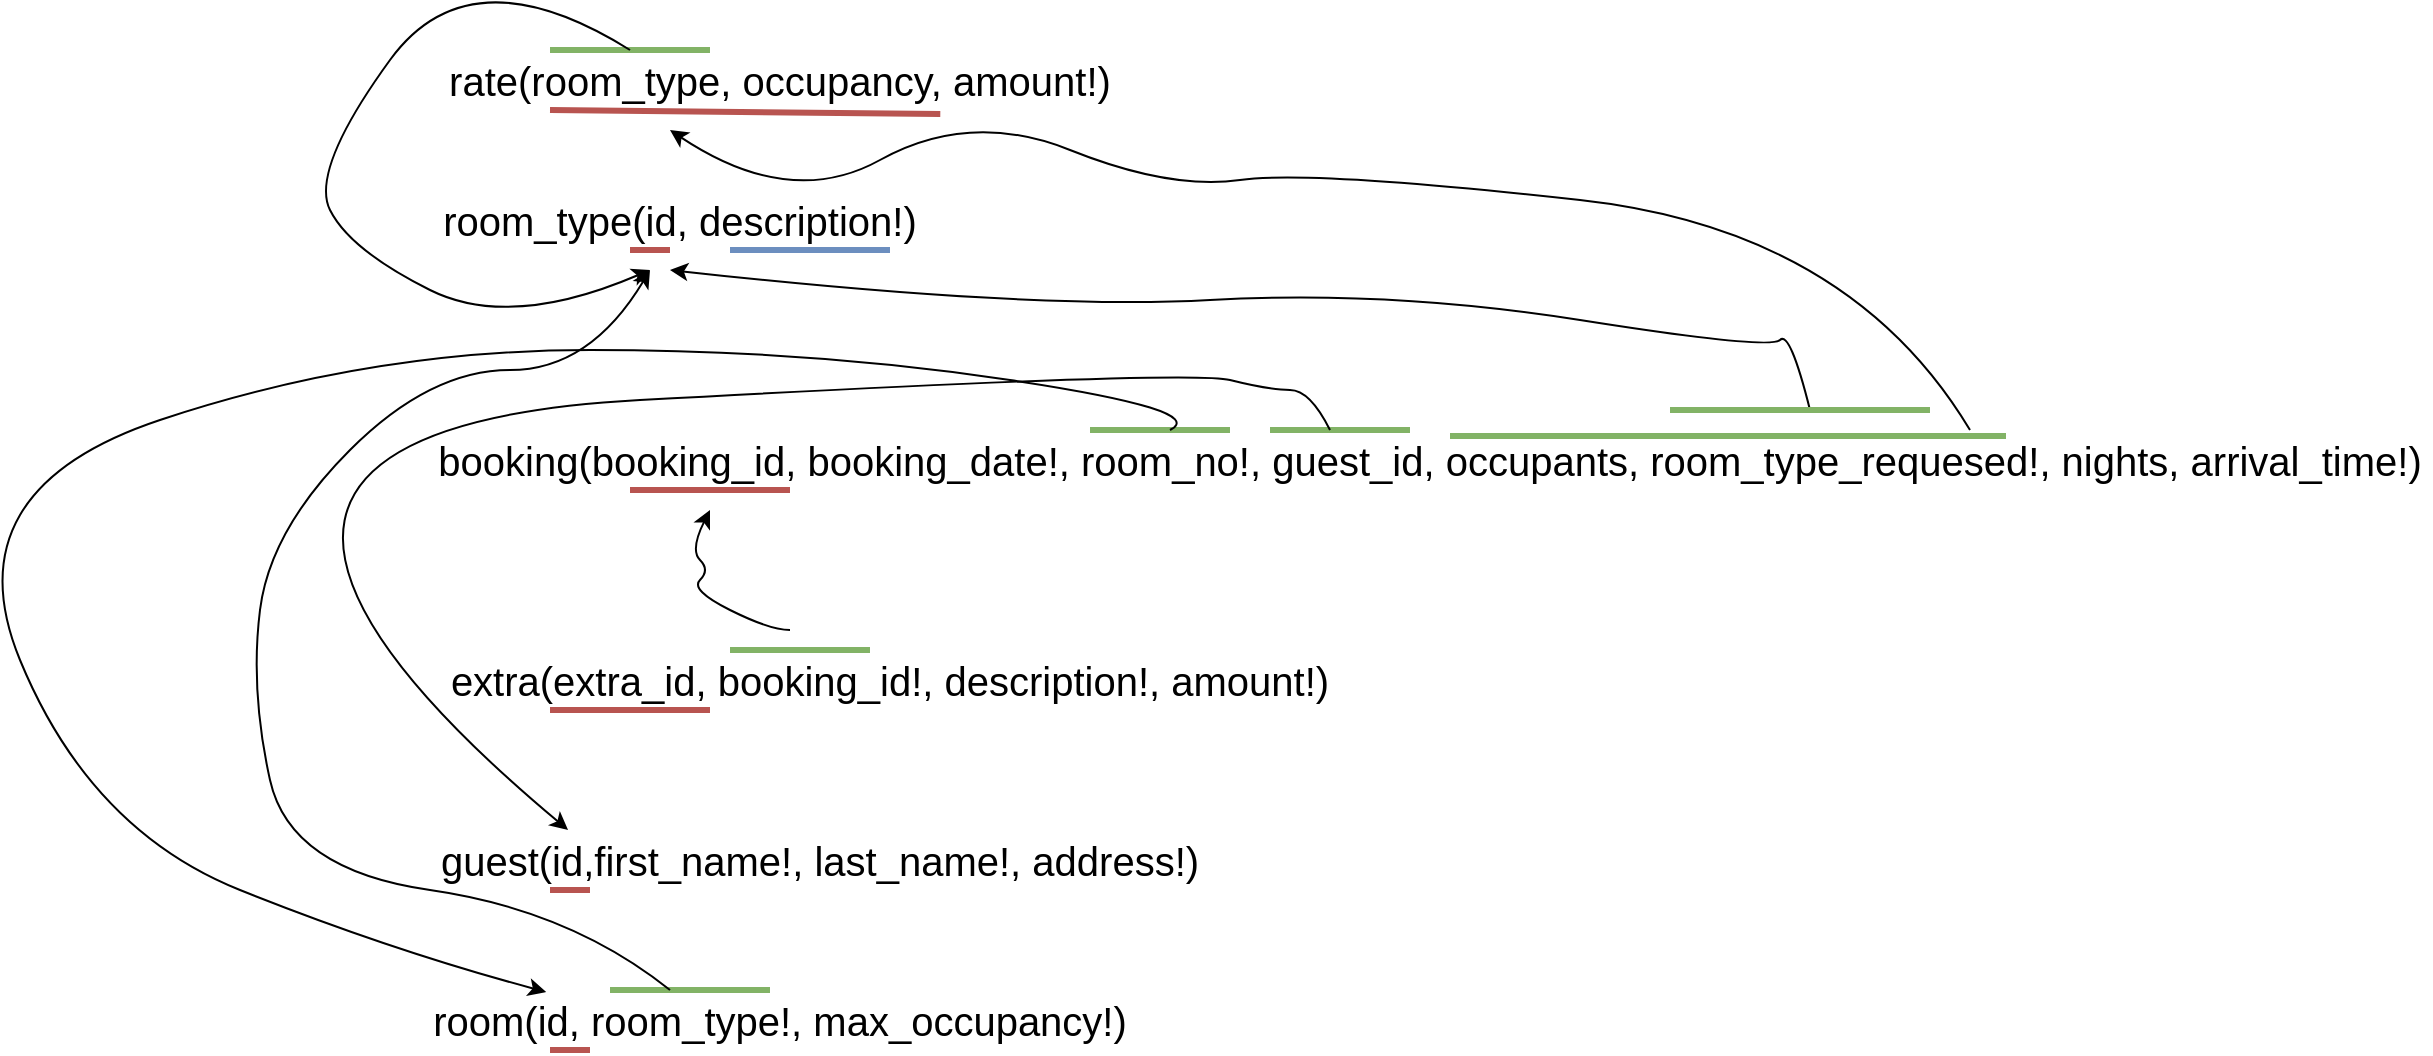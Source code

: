 <mxfile version="23.1.6" type="github">
  <diagram name="Página-1" id="WDznmtDyIMhgdQ0o0XYi">
    <mxGraphModel dx="2261" dy="790" grid="1" gridSize="10" guides="1" tooltips="1" connect="1" arrows="1" fold="1" page="1" pageScale="1" pageWidth="827" pageHeight="1169" math="0" shadow="0">
      <root>
        <mxCell id="0" />
        <mxCell id="1" parent="0" />
        <mxCell id="c4z458BnOylWiohKNyHq-1" value="&lt;font style=&quot;font-size: 20px;&quot;&gt;rate(room_type, occupancy, amount!)&lt;/font&gt;" style="text;html=1;align=center;verticalAlign=middle;whiteSpace=wrap;rounded=0;" vertex="1" parent="1">
          <mxGeometry x="80" y="100" width="350" height="30" as="geometry" />
        </mxCell>
        <mxCell id="c4z458BnOylWiohKNyHq-2" value="&lt;font style=&quot;font-size: 20px;&quot;&gt;room(id, room_type!, max_occupancy!)&lt;/font&gt;" style="text;html=1;align=center;verticalAlign=middle;whiteSpace=wrap;rounded=0;" vertex="1" parent="1">
          <mxGeometry x="80" y="570" width="350" height="30" as="geometry" />
        </mxCell>
        <mxCell id="c4z458BnOylWiohKNyHq-3" value="&lt;font style=&quot;font-size: 20px;&quot;&gt;room_type(id, description!)&lt;/font&gt;" style="text;html=1;align=center;verticalAlign=middle;whiteSpace=wrap;rounded=0;" vertex="1" parent="1">
          <mxGeometry x="80" y="170" width="250" height="30" as="geometry" />
        </mxCell>
        <mxCell id="c4z458BnOylWiohKNyHq-5" value="&lt;font style=&quot;font-size: 20px;&quot;&gt;extra(extra_id, booking_id!, description!, amount!)&lt;/font&gt;" style="text;html=1;align=center;verticalAlign=middle;whiteSpace=wrap;rounded=0;" vertex="1" parent="1">
          <mxGeometry x="80" y="400" width="460" height="30" as="geometry" />
        </mxCell>
        <mxCell id="c4z458BnOylWiohKNyHq-6" value="&lt;font style=&quot;font-size: 20px;&quot;&gt;booking(booking_id, booking_date!, room_no!, guest_id, occupants, room_type_requesed!, nights, arrival_time!)&lt;/font&gt;" style="text;html=1;align=center;verticalAlign=middle;whiteSpace=wrap;rounded=0;" vertex="1" parent="1">
          <mxGeometry x="80" y="290" width="1000" height="30" as="geometry" />
        </mxCell>
        <mxCell id="c4z458BnOylWiohKNyHq-11" value="" style="shape=link;html=1;rounded=0;fillColor=#f8cecc;strokeColor=#b85450;width=0;strokeWidth=2;" edge="1" parent="1">
          <mxGeometry width="100" relative="1" as="geometry">
            <mxPoint x="140" y="430" as="sourcePoint" />
            <mxPoint x="220" y="430" as="targetPoint" />
          </mxGeometry>
        </mxCell>
        <mxCell id="c4z458BnOylWiohKNyHq-12" value="" style="shape=link;html=1;rounded=0;fillColor=#d5e8d4;strokeColor=#82b366;width=0;strokeWidth=2;" edge="1" parent="1">
          <mxGeometry width="100" relative="1" as="geometry">
            <mxPoint x="230" y="400" as="sourcePoint" />
            <mxPoint x="300" y="400" as="targetPoint" />
          </mxGeometry>
        </mxCell>
        <mxCell id="c4z458BnOylWiohKNyHq-13" value="" style="shape=link;html=1;rounded=0;fillColor=#d5e8d4;strokeColor=#82b366;width=0;strokeWidth=2;" edge="1" parent="1">
          <mxGeometry width="100" relative="1" as="geometry">
            <mxPoint x="500" y="290" as="sourcePoint" />
            <mxPoint x="570" y="290" as="targetPoint" />
          </mxGeometry>
        </mxCell>
        <mxCell id="c4z458BnOylWiohKNyHq-15" value="" style="shape=link;html=1;rounded=0;fillColor=#d5e8d4;strokeColor=#82b366;width=0;exitX=0.51;exitY=0.1;exitDx=0;exitDy=0;exitPerimeter=0;entryX=0.788;entryY=0.1;entryDx=0;entryDy=0;entryPerimeter=0;strokeWidth=2;" edge="1" parent="1" source="c4z458BnOylWiohKNyHq-6" target="c4z458BnOylWiohKNyHq-6">
          <mxGeometry width="100" relative="1" as="geometry">
            <mxPoint x="750" y="290" as="sourcePoint" />
            <mxPoint x="820" y="290" as="targetPoint" />
          </mxGeometry>
        </mxCell>
        <mxCell id="c4z458BnOylWiohKNyHq-20" value="" style="shape=link;html=1;rounded=0;fillColor=#f8cecc;strokeColor=#b85450;width=0;strokeWidth=2;" edge="1" parent="1">
          <mxGeometry width="100" relative="1" as="geometry">
            <mxPoint x="140" y="600" as="sourcePoint" />
            <mxPoint x="160" y="600" as="targetPoint" />
          </mxGeometry>
        </mxCell>
        <mxCell id="c4z458BnOylWiohKNyHq-22" value="" style="shape=link;html=1;rounded=0;fillColor=#d5e8d4;strokeColor=#82b366;width=0;strokeWidth=2;" edge="1" parent="1" source="c4z458BnOylWiohKNyHq-7">
          <mxGeometry width="100" relative="1" as="geometry">
            <mxPoint x="140" y="490" as="sourcePoint" />
            <mxPoint x="160" y="490" as="targetPoint" />
          </mxGeometry>
        </mxCell>
        <mxCell id="c4z458BnOylWiohKNyHq-25" value="" style="shape=link;html=1;rounded=0;fillColor=#f8cecc;strokeColor=#b85450;width=0;strokeWidth=2;entryX=0.729;entryY=1.067;entryDx=0;entryDy=0;entryPerimeter=0;" edge="1" parent="1" target="c4z458BnOylWiohKNyHq-1">
          <mxGeometry width="100" relative="1" as="geometry">
            <mxPoint x="140" y="130" as="sourcePoint" />
            <mxPoint x="220" y="130" as="targetPoint" />
          </mxGeometry>
        </mxCell>
        <mxCell id="c4z458BnOylWiohKNyHq-26" value="" style="shape=link;html=1;rounded=0;fillColor=#d5e8d4;strokeColor=#82b366;width=0;strokeWidth=2;" edge="1" parent="1">
          <mxGeometry width="100" relative="1" as="geometry">
            <mxPoint x="140" y="100" as="sourcePoint" />
            <mxPoint x="220" y="100" as="targetPoint" />
          </mxGeometry>
        </mxCell>
        <mxCell id="c4z458BnOylWiohKNyHq-27" value="" style="curved=1;endArrow=classic;html=1;rounded=0;" edge="1" parent="1">
          <mxGeometry width="50" height="50" relative="1" as="geometry">
            <mxPoint x="180" y="100" as="sourcePoint" />
            <mxPoint x="190" y="210" as="targetPoint" />
            <Array as="points">
              <mxPoint x="100" y="50" />
              <mxPoint x="20" y="160" />
              <mxPoint x="40" y="200" />
              <mxPoint x="120" y="240" />
            </Array>
          </mxGeometry>
        </mxCell>
        <mxCell id="c4z458BnOylWiohKNyHq-29" value="" style="shape=link;html=1;rounded=0;fillColor=#f8cecc;strokeColor=#b85450;width=0;strokeWidth=2;" edge="1" parent="1">
          <mxGeometry width="100" relative="1" as="geometry">
            <mxPoint x="180" y="200" as="sourcePoint" />
            <mxPoint x="200" y="200" as="targetPoint" />
          </mxGeometry>
        </mxCell>
        <mxCell id="c4z458BnOylWiohKNyHq-30" value="" style="shape=link;html=1;rounded=0;fillColor=#d5e8d4;strokeColor=#82b366;width=0;strokeWidth=2;" edge="1" parent="1">
          <mxGeometry width="100" relative="1" as="geometry">
            <mxPoint x="170" y="570" as="sourcePoint" />
            <mxPoint x="250" y="570" as="targetPoint" />
          </mxGeometry>
        </mxCell>
        <mxCell id="c4z458BnOylWiohKNyHq-31" value="" style="curved=1;endArrow=classic;html=1;rounded=0;" edge="1" parent="1">
          <mxGeometry width="50" height="50" relative="1" as="geometry">
            <mxPoint x="200" y="570" as="sourcePoint" />
            <mxPoint x="190" y="210" as="targetPoint" />
            <Array as="points">
              <mxPoint x="150" y="530" />
              <mxPoint x="10" y="510" />
              <mxPoint x="-10" y="420" />
              <mxPoint y="340" />
              <mxPoint x="80" y="260" />
              <mxPoint x="160" y="260" />
            </Array>
          </mxGeometry>
        </mxCell>
        <mxCell id="c4z458BnOylWiohKNyHq-32" value="" style="shape=link;html=1;rounded=0;fillColor=#d5e8d4;strokeColor=#82b366;width=0;strokeWidth=2;" edge="1" parent="1" target="c4z458BnOylWiohKNyHq-7">
          <mxGeometry width="100" relative="1" as="geometry">
            <mxPoint x="140" y="490" as="sourcePoint" />
            <mxPoint x="160" y="490" as="targetPoint" />
          </mxGeometry>
        </mxCell>
        <mxCell id="c4z458BnOylWiohKNyHq-7" value="&lt;font style=&quot;font-size: 20px;&quot;&gt;guest(id,first_name!, last_name!, address!)&lt;/font&gt;" style="text;html=1;align=center;verticalAlign=middle;whiteSpace=wrap;rounded=0;" vertex="1" parent="1">
          <mxGeometry x="80" y="490" width="390" height="30" as="geometry" />
        </mxCell>
        <mxCell id="c4z458BnOylWiohKNyHq-33" value="" style="shape=link;html=1;rounded=0;fillColor=#f8cecc;strokeColor=#b85450;width=0;strokeWidth=2;" edge="1" parent="1">
          <mxGeometry width="100" relative="1" as="geometry">
            <mxPoint x="140" y="520" as="sourcePoint" />
            <mxPoint x="160" y="520" as="targetPoint" />
          </mxGeometry>
        </mxCell>
        <mxCell id="c4z458BnOylWiohKNyHq-34" value="" style="shape=link;html=1;rounded=0;fillColor=#f8cecc;strokeColor=#b85450;width=0;strokeWidth=2;" edge="1" parent="1">
          <mxGeometry width="100" relative="1" as="geometry">
            <mxPoint x="180" y="320" as="sourcePoint" />
            <mxPoint x="260" y="320" as="targetPoint" />
            <Array as="points">
              <mxPoint x="220" y="320" />
            </Array>
          </mxGeometry>
        </mxCell>
        <mxCell id="c4z458BnOylWiohKNyHq-35" value="" style="curved=1;endArrow=classic;html=1;rounded=0;" edge="1" parent="1">
          <mxGeometry width="50" height="50" relative="1" as="geometry">
            <mxPoint x="260" y="390" as="sourcePoint" />
            <mxPoint x="220" y="330" as="targetPoint" />
            <Array as="points">
              <mxPoint x="250" y="390" />
              <mxPoint x="210" y="370" />
              <mxPoint x="220" y="360" />
              <mxPoint x="210" y="350" />
            </Array>
          </mxGeometry>
        </mxCell>
        <mxCell id="c4z458BnOylWiohKNyHq-36" value="" style="shape=link;html=1;rounded=0;fillColor=#d5e8d4;strokeColor=#82b366;width=0;strokeWidth=2;" edge="1" parent="1">
          <mxGeometry width="100" relative="1" as="geometry">
            <mxPoint x="410" y="290" as="sourcePoint" />
            <mxPoint x="480" y="290" as="targetPoint" />
          </mxGeometry>
        </mxCell>
        <mxCell id="c4z458BnOylWiohKNyHq-37" value="" style="curved=1;endArrow=classic;html=1;rounded=0;" edge="1" parent="1">
          <mxGeometry width="50" height="50" relative="1" as="geometry">
            <mxPoint x="850" y="290" as="sourcePoint" />
            <mxPoint x="200" y="140" as="targetPoint" />
            <Array as="points">
              <mxPoint x="790" y="190" />
              <mxPoint x="520" y="160" />
              <mxPoint x="450" y="170" />
              <mxPoint x="350" y="130" />
              <mxPoint x="260" y="180" />
            </Array>
          </mxGeometry>
        </mxCell>
        <mxCell id="c4z458BnOylWiohKNyHq-38" value="" style="curved=1;endArrow=classic;html=1;rounded=0;" edge="1" parent="1">
          <mxGeometry width="50" height="50" relative="1" as="geometry">
            <mxPoint x="770" y="280" as="sourcePoint" />
            <mxPoint x="200" y="210" as="targetPoint" />
            <Array as="points">
              <mxPoint x="760" y="240" />
              <mxPoint x="750" y="250" />
              <mxPoint x="560" y="220" />
              <mxPoint x="380" y="230" />
            </Array>
          </mxGeometry>
        </mxCell>
        <mxCell id="c4z458BnOylWiohKNyHq-39" value="" style="shape=link;html=1;rounded=0;fillColor=#d5e8d4;strokeColor=#82b366;width=0;strokeWidth=2;" edge="1" parent="1">
          <mxGeometry width="100" relative="1" as="geometry">
            <mxPoint x="700" y="280" as="sourcePoint" />
            <mxPoint x="830" y="280" as="targetPoint" />
          </mxGeometry>
        </mxCell>
        <mxCell id="c4z458BnOylWiohKNyHq-40" value="" style="curved=1;endArrow=classic;html=1;rounded=0;entryX=0.166;entryY=0.033;entryDx=0;entryDy=0;entryPerimeter=0;" edge="1" parent="1" target="c4z458BnOylWiohKNyHq-2">
          <mxGeometry width="50" height="50" relative="1" as="geometry">
            <mxPoint x="450" y="290" as="sourcePoint" />
            <mxPoint x="150" y="610" as="targetPoint" />
            <Array as="points">
              <mxPoint x="470" y="280" />
              <mxPoint x="270" y="250" />
              <mxPoint x="50" y="250" />
              <mxPoint x="-160" y="320" />
              <mxPoint x="-90" y="490" />
              <mxPoint x="60" y="550" />
            </Array>
          </mxGeometry>
        </mxCell>
        <mxCell id="c4z458BnOylWiohKNyHq-41" value="" style="curved=1;endArrow=classic;html=1;rounded=0;entryX=0.177;entryY=0;entryDx=0;entryDy=0;entryPerimeter=0;" edge="1" parent="1" target="c4z458BnOylWiohKNyHq-7">
          <mxGeometry width="50" height="50" relative="1" as="geometry">
            <mxPoint x="530" y="290" as="sourcePoint" />
            <mxPoint x="570" y="220" as="targetPoint" />
            <Array as="points">
              <mxPoint x="520" y="270" />
              <mxPoint x="500" y="270" />
              <mxPoint x="460" y="260" />
              <mxPoint x="-90" y="290" />
            </Array>
          </mxGeometry>
        </mxCell>
        <mxCell id="c4z458BnOylWiohKNyHq-42" value="" style="shape=link;html=1;rounded=0;fillColor=#dae8fc;strokeColor=#6c8ebf;width=0;strokeWidth=2;" edge="1" parent="1">
          <mxGeometry width="100" relative="1" as="geometry">
            <mxPoint x="230" y="200" as="sourcePoint" />
            <mxPoint x="310" y="200" as="targetPoint" />
          </mxGeometry>
        </mxCell>
      </root>
    </mxGraphModel>
  </diagram>
</mxfile>
